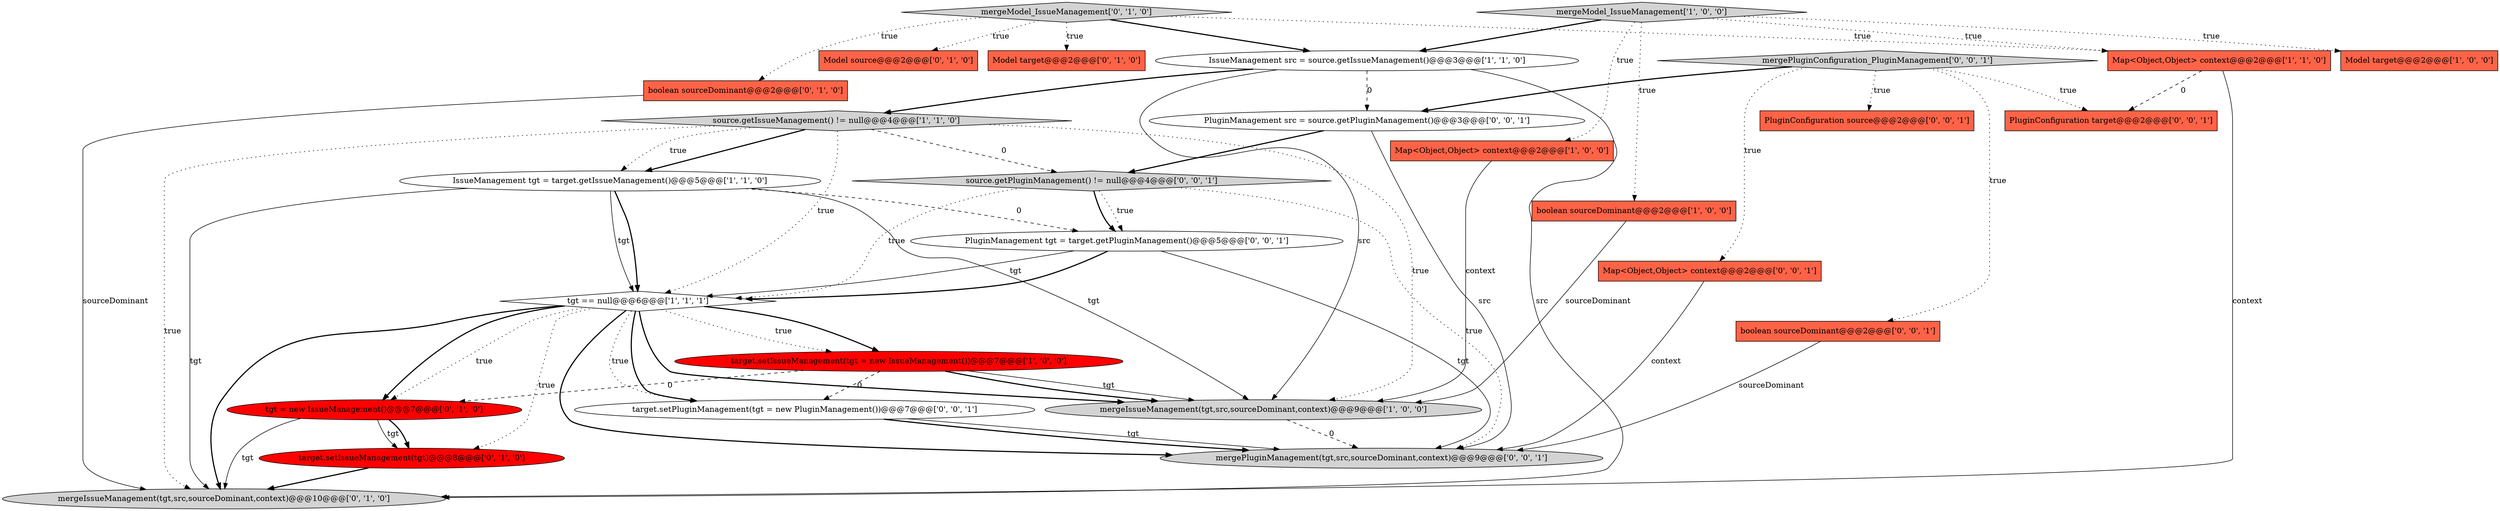 digraph {
23 [style = filled, label = "Map<Object,Object> context@@@2@@@['0', '0', '1']", fillcolor = tomato, shape = box image = "AAA0AAABBB3BBB"];
3 [style = filled, label = "Map<Object,Object> context@@@2@@@['1', '0', '0']", fillcolor = tomato, shape = box image = "AAA0AAABBB1BBB"];
17 [style = filled, label = "boolean sourceDominant@@@2@@@['0', '1', '0']", fillcolor = tomato, shape = box image = "AAA0AAABBB2BBB"];
21 [style = filled, label = "mergePluginConfiguration_PluginManagement['0', '0', '1']", fillcolor = lightgray, shape = diamond image = "AAA0AAABBB3BBB"];
19 [style = filled, label = "PluginManagement tgt = target.getPluginManagement()@@@5@@@['0', '0', '1']", fillcolor = white, shape = ellipse image = "AAA0AAABBB3BBB"];
6 [style = filled, label = "boolean sourceDominant@@@2@@@['1', '0', '0']", fillcolor = tomato, shape = box image = "AAA0AAABBB1BBB"];
26 [style = filled, label = "mergePluginManagement(tgt,src,sourceDominant,context)@@@9@@@['0', '0', '1']", fillcolor = lightgray, shape = ellipse image = "AAA0AAABBB3BBB"];
14 [style = filled, label = "tgt = new IssueManagement()@@@7@@@['0', '1', '0']", fillcolor = red, shape = ellipse image = "AAA1AAABBB2BBB"];
5 [style = filled, label = "mergeModel_IssueManagement['1', '0', '0']", fillcolor = lightgray, shape = diamond image = "AAA0AAABBB1BBB"];
12 [style = filled, label = "mergeModel_IssueManagement['0', '1', '0']", fillcolor = lightgray, shape = diamond image = "AAA0AAABBB2BBB"];
15 [style = filled, label = "mergeIssueManagement(tgt,src,sourceDominant,context)@@@10@@@['0', '1', '0']", fillcolor = lightgray, shape = ellipse image = "AAA0AAABBB2BBB"];
11 [style = filled, label = "Model source@@@2@@@['0', '1', '0']", fillcolor = tomato, shape = box image = "AAA0AAABBB2BBB"];
1 [style = filled, label = "tgt == null@@@6@@@['1', '1', '1']", fillcolor = white, shape = diamond image = "AAA0AAABBB1BBB"];
18 [style = filled, label = "source.getPluginManagement() != null@@@4@@@['0', '0', '1']", fillcolor = lightgray, shape = diamond image = "AAA0AAABBB3BBB"];
20 [style = filled, label = "target.setPluginManagement(tgt = new PluginManagement())@@@7@@@['0', '0', '1']", fillcolor = white, shape = ellipse image = "AAA0AAABBB3BBB"];
0 [style = filled, label = "target.setIssueManagement(tgt = new IssueManagement())@@@7@@@['1', '0', '0']", fillcolor = red, shape = ellipse image = "AAA1AAABBB1BBB"];
27 [style = filled, label = "PluginConfiguration target@@@2@@@['0', '0', '1']", fillcolor = tomato, shape = box image = "AAA0AAABBB3BBB"];
7 [style = filled, label = "IssueManagement src = source.getIssueManagement()@@@3@@@['1', '1', '0']", fillcolor = white, shape = ellipse image = "AAA0AAABBB1BBB"];
13 [style = filled, label = "target.setIssueManagement(tgt)@@@8@@@['0', '1', '0']", fillcolor = red, shape = ellipse image = "AAA1AAABBB2BBB"];
8 [style = filled, label = "Map<Object,Object> context@@@2@@@['1', '1', '0']", fillcolor = tomato, shape = box image = "AAA0AAABBB1BBB"];
4 [style = filled, label = "mergeIssueManagement(tgt,src,sourceDominant,context)@@@9@@@['1', '0', '0']", fillcolor = lightgray, shape = ellipse image = "AAA0AAABBB1BBB"];
24 [style = filled, label = "boolean sourceDominant@@@2@@@['0', '0', '1']", fillcolor = tomato, shape = box image = "AAA0AAABBB3BBB"];
25 [style = filled, label = "PluginConfiguration source@@@2@@@['0', '0', '1']", fillcolor = tomato, shape = box image = "AAA0AAABBB3BBB"];
9 [style = filled, label = "source.getIssueManagement() != null@@@4@@@['1', '1', '0']", fillcolor = lightgray, shape = diamond image = "AAA0AAABBB1BBB"];
16 [style = filled, label = "Model target@@@2@@@['0', '1', '0']", fillcolor = tomato, shape = box image = "AAA0AAABBB2BBB"];
2 [style = filled, label = "Model target@@@2@@@['1', '0', '0']", fillcolor = tomato, shape = box image = "AAA0AAABBB1BBB"];
22 [style = filled, label = "PluginManagement src = source.getPluginManagement()@@@3@@@['0', '0', '1']", fillcolor = white, shape = ellipse image = "AAA0AAABBB3BBB"];
10 [style = filled, label = "IssueManagement tgt = target.getIssueManagement()@@@5@@@['1', '1', '0']", fillcolor = white, shape = ellipse image = "AAA0AAABBB1BBB"];
10->4 [style = solid, label="tgt"];
1->4 [style = bold, label=""];
12->17 [style = dotted, label="true"];
7->4 [style = solid, label="src"];
19->1 [style = solid, label="tgt"];
19->26 [style = solid, label="tgt"];
12->8 [style = dotted, label="true"];
20->26 [style = bold, label=""];
14->15 [style = solid, label="tgt"];
10->19 [style = dashed, label="0"];
9->18 [style = dashed, label="0"];
1->15 [style = bold, label=""];
18->1 [style = dotted, label="true"];
17->15 [style = solid, label="sourceDominant"];
7->15 [style = solid, label="src"];
18->19 [style = bold, label=""];
18->19 [style = dotted, label="true"];
5->6 [style = dotted, label="true"];
1->20 [style = bold, label=""];
3->4 [style = solid, label="context"];
21->27 [style = dotted, label="true"];
8->15 [style = solid, label="context"];
1->0 [style = bold, label=""];
1->14 [style = dotted, label="true"];
9->10 [style = bold, label=""];
5->3 [style = dotted, label="true"];
4->26 [style = dashed, label="0"];
1->26 [style = bold, label=""];
10->1 [style = solid, label="tgt"];
0->20 [style = dashed, label="0"];
14->13 [style = solid, label="tgt"];
12->7 [style = bold, label=""];
12->11 [style = dotted, label="true"];
7->9 [style = bold, label=""];
1->13 [style = dotted, label="true"];
21->25 [style = dotted, label="true"];
10->15 [style = solid, label="tgt"];
19->1 [style = bold, label=""];
0->14 [style = dashed, label="0"];
22->18 [style = bold, label=""];
24->26 [style = solid, label="sourceDominant"];
21->24 [style = dotted, label="true"];
20->26 [style = solid, label="tgt"];
12->16 [style = dotted, label="true"];
0->4 [style = bold, label=""];
21->22 [style = bold, label=""];
18->26 [style = dotted, label="true"];
21->23 [style = dotted, label="true"];
23->26 [style = solid, label="context"];
9->1 [style = dotted, label="true"];
6->4 [style = solid, label="sourceDominant"];
9->4 [style = dotted, label="true"];
5->7 [style = bold, label=""];
8->27 [style = dashed, label="0"];
1->14 [style = bold, label=""];
9->15 [style = dotted, label="true"];
13->15 [style = bold, label=""];
1->0 [style = dotted, label="true"];
14->13 [style = bold, label=""];
5->8 [style = dotted, label="true"];
10->1 [style = bold, label=""];
9->10 [style = dotted, label="true"];
1->20 [style = dotted, label="true"];
7->22 [style = dashed, label="0"];
22->26 [style = solid, label="src"];
5->2 [style = dotted, label="true"];
0->4 [style = solid, label="tgt"];
}
